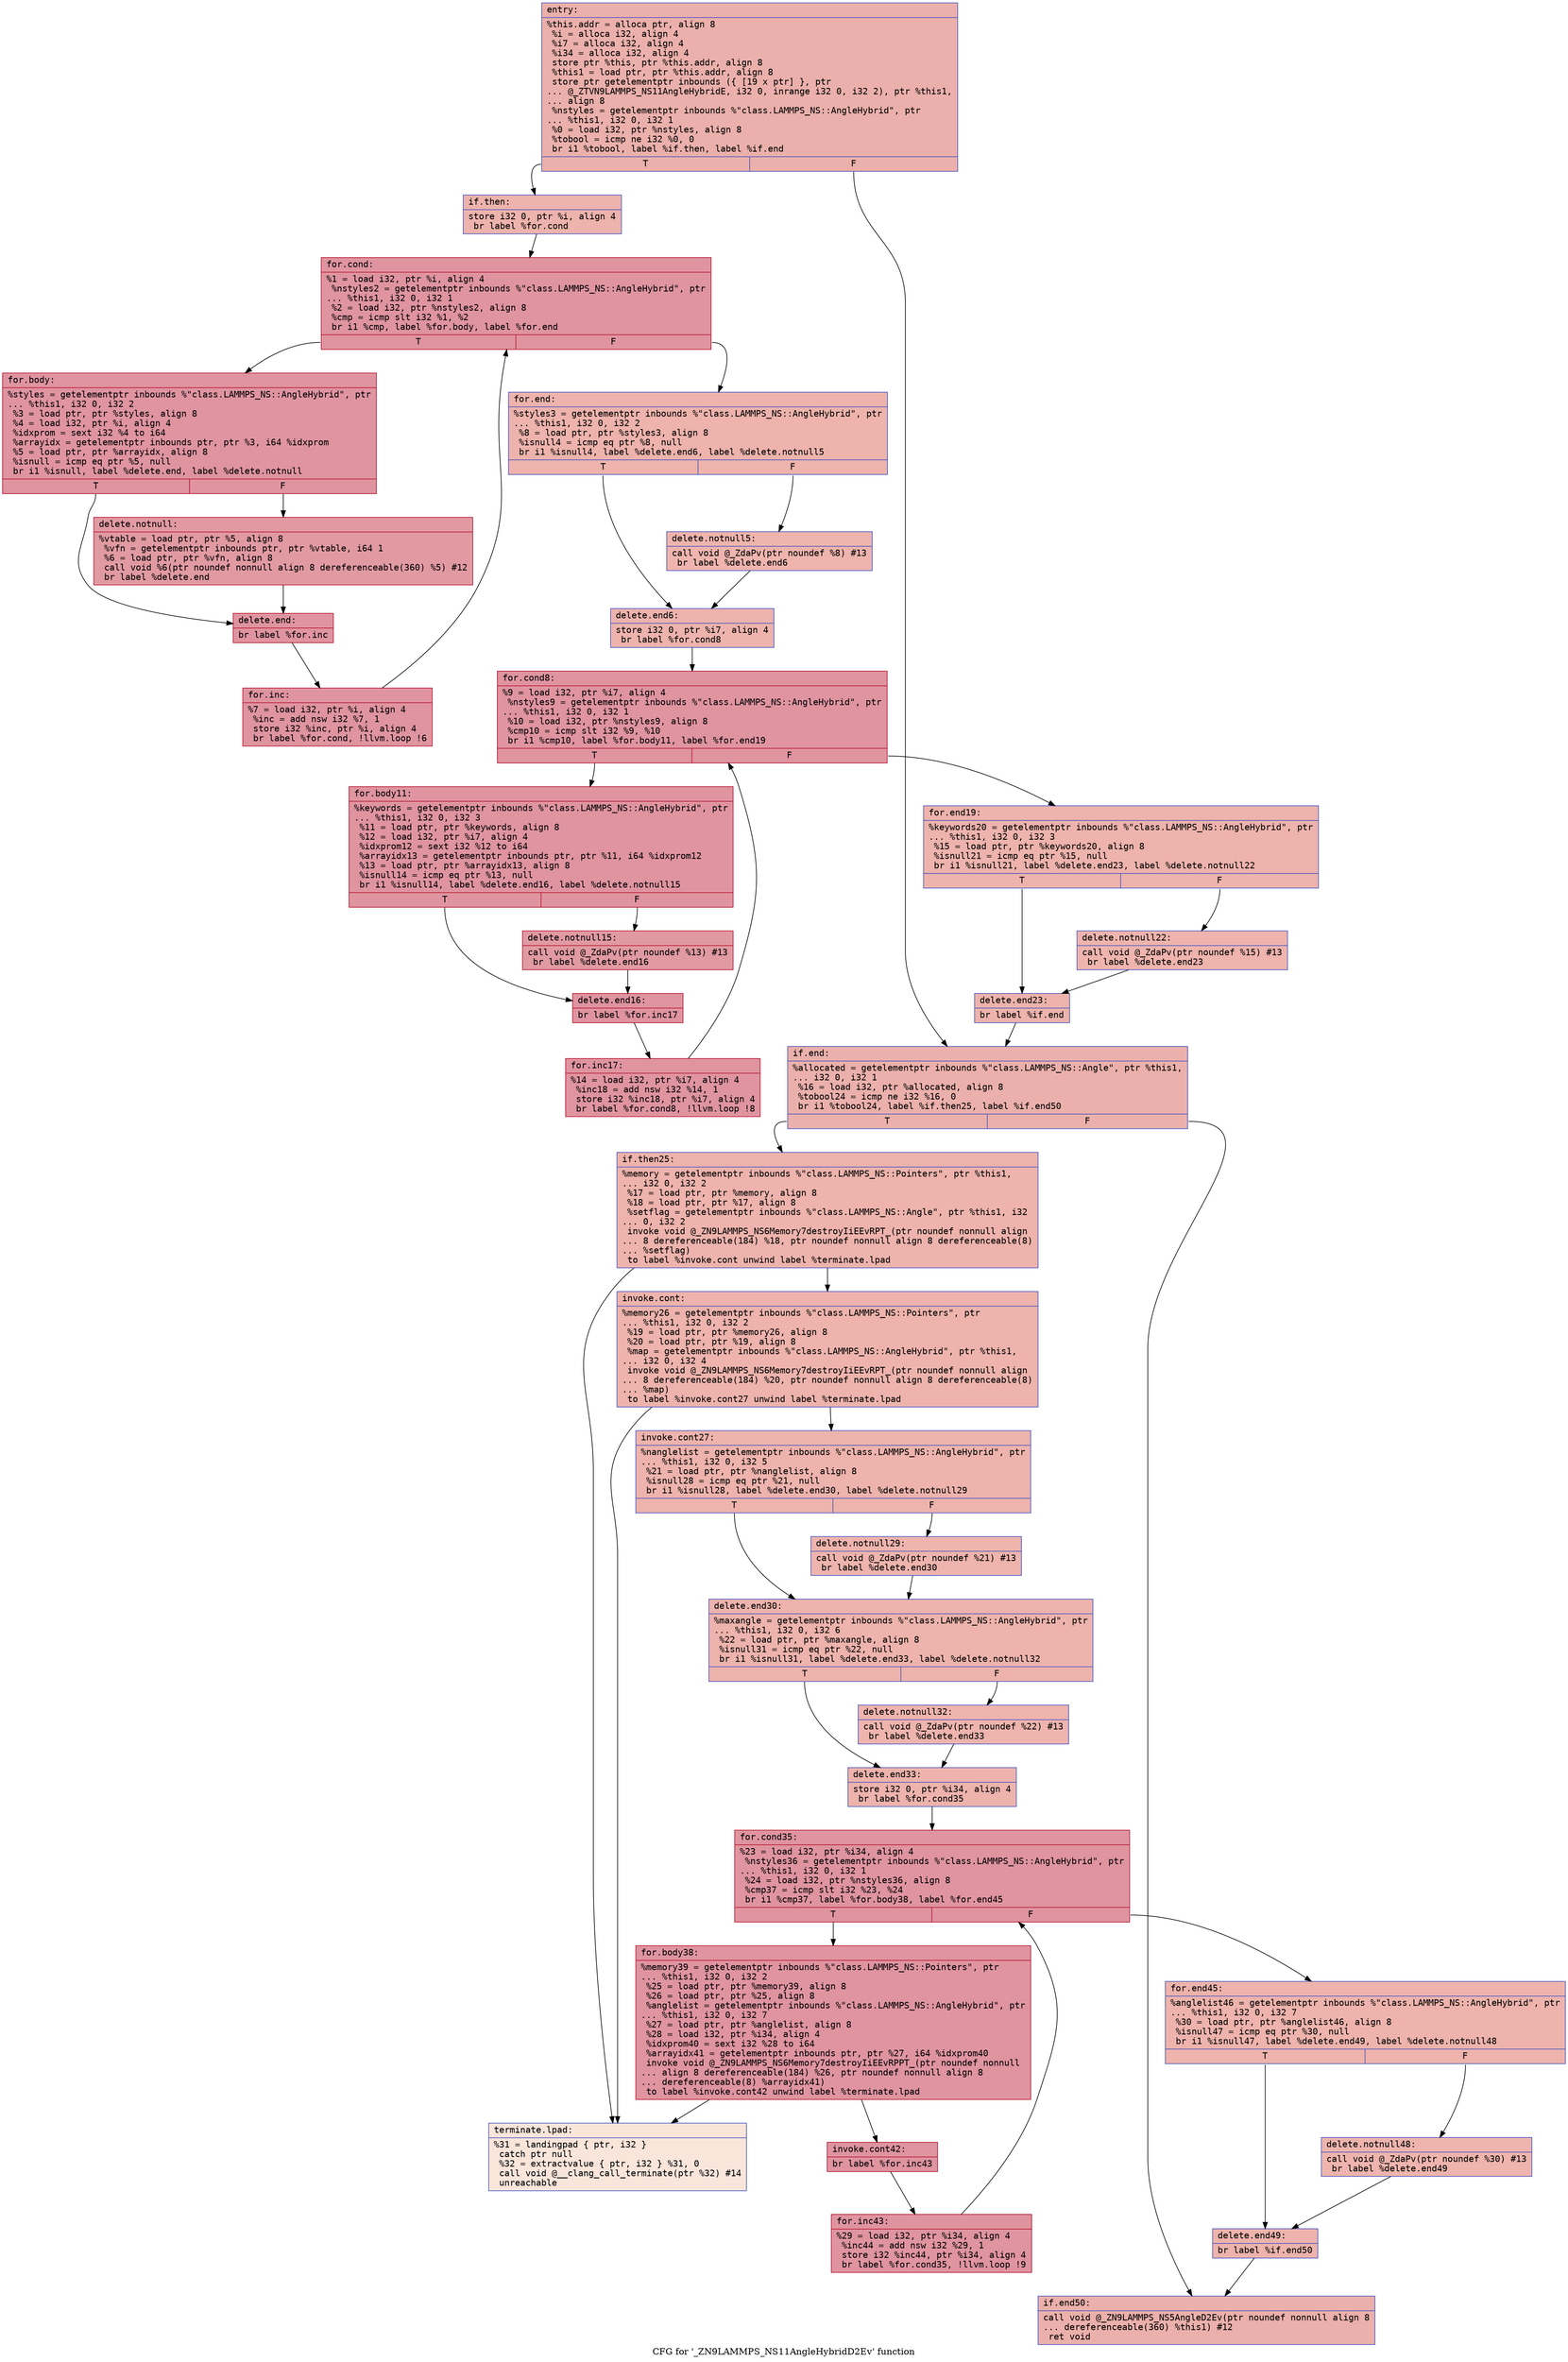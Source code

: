 digraph "CFG for '_ZN9LAMMPS_NS11AngleHybridD2Ev' function" {
	label="CFG for '_ZN9LAMMPS_NS11AngleHybridD2Ev' function";

	Node0x55b510d0f170 [shape=record,color="#3d50c3ff", style=filled, fillcolor="#d24b4070" fontname="Courier",label="{entry:\l|  %this.addr = alloca ptr, align 8\l  %i = alloca i32, align 4\l  %i7 = alloca i32, align 4\l  %i34 = alloca i32, align 4\l  store ptr %this, ptr %this.addr, align 8\l  %this1 = load ptr, ptr %this.addr, align 8\l  store ptr getelementptr inbounds (\{ [19 x ptr] \}, ptr\l... @_ZTVN9LAMMPS_NS11AngleHybridE, i32 0, inrange i32 0, i32 2), ptr %this1,\l... align 8\l  %nstyles = getelementptr inbounds %\"class.LAMMPS_NS::AngleHybrid\", ptr\l... %this1, i32 0, i32 1\l  %0 = load i32, ptr %nstyles, align 8\l  %tobool = icmp ne i32 %0, 0\l  br i1 %tobool, label %if.then, label %if.end\l|{<s0>T|<s1>F}}"];
	Node0x55b510d0f170:s0 -> Node0x55b510d0ffe0[tooltip="entry -> if.then\nProbability 62.50%" ];
	Node0x55b510d0f170:s1 -> Node0x55b510d10050[tooltip="entry -> if.end\nProbability 37.50%" ];
	Node0x55b510d0ffe0 [shape=record,color="#3d50c3ff", style=filled, fillcolor="#d6524470" fontname="Courier",label="{if.then:\l|  store i32 0, ptr %i, align 4\l  br label %for.cond\l}"];
	Node0x55b510d0ffe0 -> Node0x55b510d10270[tooltip="if.then -> for.cond\nProbability 100.00%" ];
	Node0x55b510d10270 [shape=record,color="#b70d28ff", style=filled, fillcolor="#b70d2870" fontname="Courier",label="{for.cond:\l|  %1 = load i32, ptr %i, align 4\l  %nstyles2 = getelementptr inbounds %\"class.LAMMPS_NS::AngleHybrid\", ptr\l... %this1, i32 0, i32 1\l  %2 = load i32, ptr %nstyles2, align 8\l  %cmp = icmp slt i32 %1, %2\l  br i1 %cmp, label %for.body, label %for.end\l|{<s0>T|<s1>F}}"];
	Node0x55b510d10270:s0 -> Node0x55b510d10740[tooltip="for.cond -> for.body\nProbability 96.88%" ];
	Node0x55b510d10270:s1 -> Node0x55b510d107c0[tooltip="for.cond -> for.end\nProbability 3.12%" ];
	Node0x55b510d10740 [shape=record,color="#b70d28ff", style=filled, fillcolor="#b70d2870" fontname="Courier",label="{for.body:\l|  %styles = getelementptr inbounds %\"class.LAMMPS_NS::AngleHybrid\", ptr\l... %this1, i32 0, i32 2\l  %3 = load ptr, ptr %styles, align 8\l  %4 = load i32, ptr %i, align 4\l  %idxprom = sext i32 %4 to i64\l  %arrayidx = getelementptr inbounds ptr, ptr %3, i64 %idxprom\l  %5 = load ptr, ptr %arrayidx, align 8\l  %isnull = icmp eq ptr %5, null\l  br i1 %isnull, label %delete.end, label %delete.notnull\l|{<s0>T|<s1>F}}"];
	Node0x55b510d10740:s0 -> Node0x55b510d10db0[tooltip="for.body -> delete.end\nProbability 37.50%" ];
	Node0x55b510d10740:s1 -> Node0x55b510d10e30[tooltip="for.body -> delete.notnull\nProbability 62.50%" ];
	Node0x55b510d10e30 [shape=record,color="#b70d28ff", style=filled, fillcolor="#bb1b2c70" fontname="Courier",label="{delete.notnull:\l|  %vtable = load ptr, ptr %5, align 8\l  %vfn = getelementptr inbounds ptr, ptr %vtable, i64 1\l  %6 = load ptr, ptr %vfn, align 8\l  call void %6(ptr noundef nonnull align 8 dereferenceable(360) %5) #12\l  br label %delete.end\l}"];
	Node0x55b510d10e30 -> Node0x55b510d10db0[tooltip="delete.notnull -> delete.end\nProbability 100.00%" ];
	Node0x55b510d10db0 [shape=record,color="#b70d28ff", style=filled, fillcolor="#b70d2870" fontname="Courier",label="{delete.end:\l|  br label %for.inc\l}"];
	Node0x55b510d10db0 -> Node0x55b510d11370[tooltip="delete.end -> for.inc\nProbability 100.00%" ];
	Node0x55b510d11370 [shape=record,color="#b70d28ff", style=filled, fillcolor="#b70d2870" fontname="Courier",label="{for.inc:\l|  %7 = load i32, ptr %i, align 4\l  %inc = add nsw i32 %7, 1\l  store i32 %inc, ptr %i, align 4\l  br label %for.cond, !llvm.loop !6\l}"];
	Node0x55b510d11370 -> Node0x55b510d10270[tooltip="for.inc -> for.cond\nProbability 100.00%" ];
	Node0x55b510d107c0 [shape=record,color="#3d50c3ff", style=filled, fillcolor="#d6524470" fontname="Courier",label="{for.end:\l|  %styles3 = getelementptr inbounds %\"class.LAMMPS_NS::AngleHybrid\", ptr\l... %this1, i32 0, i32 2\l  %8 = load ptr, ptr %styles3, align 8\l  %isnull4 = icmp eq ptr %8, null\l  br i1 %isnull4, label %delete.end6, label %delete.notnull5\l|{<s0>T|<s1>F}}"];
	Node0x55b510d107c0:s0 -> Node0x55b510d12700[tooltip="for.end -> delete.end6\nProbability 37.50%" ];
	Node0x55b510d107c0:s1 -> Node0x55b510d12780[tooltip="for.end -> delete.notnull5\nProbability 62.50%" ];
	Node0x55b510d12780 [shape=record,color="#3d50c3ff", style=filled, fillcolor="#d8564670" fontname="Courier",label="{delete.notnull5:\l|  call void @_ZdaPv(ptr noundef %8) #13\l  br label %delete.end6\l}"];
	Node0x55b510d12780 -> Node0x55b510d12700[tooltip="delete.notnull5 -> delete.end6\nProbability 100.00%" ];
	Node0x55b510d12700 [shape=record,color="#3d50c3ff", style=filled, fillcolor="#d6524470" fontname="Courier",label="{delete.end6:\l|  store i32 0, ptr %i7, align 4\l  br label %for.cond8\l}"];
	Node0x55b510d12700 -> Node0x55b510d12ba0[tooltip="delete.end6 -> for.cond8\nProbability 100.00%" ];
	Node0x55b510d12ba0 [shape=record,color="#b70d28ff", style=filled, fillcolor="#b70d2870" fontname="Courier",label="{for.cond8:\l|  %9 = load i32, ptr %i7, align 4\l  %nstyles9 = getelementptr inbounds %\"class.LAMMPS_NS::AngleHybrid\", ptr\l... %this1, i32 0, i32 1\l  %10 = load i32, ptr %nstyles9, align 8\l  %cmp10 = icmp slt i32 %9, %10\l  br i1 %cmp10, label %for.body11, label %for.end19\l|{<s0>T|<s1>F}}"];
	Node0x55b510d12ba0:s0 -> Node0x55b510d12ee0[tooltip="for.cond8 -> for.body11\nProbability 96.88%" ];
	Node0x55b510d12ba0:s1 -> Node0x55b510d12f60[tooltip="for.cond8 -> for.end19\nProbability 3.12%" ];
	Node0x55b510d12ee0 [shape=record,color="#b70d28ff", style=filled, fillcolor="#b70d2870" fontname="Courier",label="{for.body11:\l|  %keywords = getelementptr inbounds %\"class.LAMMPS_NS::AngleHybrid\", ptr\l... %this1, i32 0, i32 3\l  %11 = load ptr, ptr %keywords, align 8\l  %12 = load i32, ptr %i7, align 4\l  %idxprom12 = sext i32 %12 to i64\l  %arrayidx13 = getelementptr inbounds ptr, ptr %11, i64 %idxprom12\l  %13 = load ptr, ptr %arrayidx13, align 8\l  %isnull14 = icmp eq ptr %13, null\l  br i1 %isnull14, label %delete.end16, label %delete.notnull15\l|{<s0>T|<s1>F}}"];
	Node0x55b510d12ee0:s0 -> Node0x55b510d13530[tooltip="for.body11 -> delete.end16\nProbability 37.50%" ];
	Node0x55b510d12ee0:s1 -> Node0x55b510d135e0[tooltip="for.body11 -> delete.notnull15\nProbability 62.50%" ];
	Node0x55b510d135e0 [shape=record,color="#b70d28ff", style=filled, fillcolor="#bb1b2c70" fontname="Courier",label="{delete.notnull15:\l|  call void @_ZdaPv(ptr noundef %13) #13\l  br label %delete.end16\l}"];
	Node0x55b510d135e0 -> Node0x55b510d13530[tooltip="delete.notnull15 -> delete.end16\nProbability 100.00%" ];
	Node0x55b510d13530 [shape=record,color="#b70d28ff", style=filled, fillcolor="#b70d2870" fontname="Courier",label="{delete.end16:\l|  br label %for.inc17\l}"];
	Node0x55b510d13530 -> Node0x55b510d13940[tooltip="delete.end16 -> for.inc17\nProbability 100.00%" ];
	Node0x55b510d13940 [shape=record,color="#b70d28ff", style=filled, fillcolor="#b70d2870" fontname="Courier",label="{for.inc17:\l|  %14 = load i32, ptr %i7, align 4\l  %inc18 = add nsw i32 %14, 1\l  store i32 %inc18, ptr %i7, align 4\l  br label %for.cond8, !llvm.loop !8\l}"];
	Node0x55b510d13940 -> Node0x55b510d12ba0[tooltip="for.inc17 -> for.cond8\nProbability 100.00%" ];
	Node0x55b510d12f60 [shape=record,color="#3d50c3ff", style=filled, fillcolor="#d6524470" fontname="Courier",label="{for.end19:\l|  %keywords20 = getelementptr inbounds %\"class.LAMMPS_NS::AngleHybrid\", ptr\l... %this1, i32 0, i32 3\l  %15 = load ptr, ptr %keywords20, align 8\l  %isnull21 = icmp eq ptr %15, null\l  br i1 %isnull21, label %delete.end23, label %delete.notnull22\l|{<s0>T|<s1>F}}"];
	Node0x55b510d12f60:s0 -> Node0x55b510d13f70[tooltip="for.end19 -> delete.end23\nProbability 37.50%" ];
	Node0x55b510d12f60:s1 -> Node0x55b510d14020[tooltip="for.end19 -> delete.notnull22\nProbability 62.50%" ];
	Node0x55b510d14020 [shape=record,color="#3d50c3ff", style=filled, fillcolor="#d8564670" fontname="Courier",label="{delete.notnull22:\l|  call void @_ZdaPv(ptr noundef %15) #13\l  br label %delete.end23\l}"];
	Node0x55b510d14020 -> Node0x55b510d13f70[tooltip="delete.notnull22 -> delete.end23\nProbability 100.00%" ];
	Node0x55b510d13f70 [shape=record,color="#3d50c3ff", style=filled, fillcolor="#d6524470" fontname="Courier",label="{delete.end23:\l|  br label %if.end\l}"];
	Node0x55b510d13f70 -> Node0x55b510d10050[tooltip="delete.end23 -> if.end\nProbability 100.00%" ];
	Node0x55b510d10050 [shape=record,color="#3d50c3ff", style=filled, fillcolor="#d24b4070" fontname="Courier",label="{if.end:\l|  %allocated = getelementptr inbounds %\"class.LAMMPS_NS::Angle\", ptr %this1,\l... i32 0, i32 1\l  %16 = load i32, ptr %allocated, align 8\l  %tobool24 = icmp ne i32 %16, 0\l  br i1 %tobool24, label %if.then25, label %if.end50\l|{<s0>T|<s1>F}}"];
	Node0x55b510d10050:s0 -> Node0x55b510d14b80[tooltip="if.end -> if.then25\nProbability 62.50%" ];
	Node0x55b510d10050:s1 -> Node0x55b510d14c00[tooltip="if.end -> if.end50\nProbability 37.50%" ];
	Node0x55b510d14b80 [shape=record,color="#3d50c3ff", style=filled, fillcolor="#d6524470" fontname="Courier",label="{if.then25:\l|  %memory = getelementptr inbounds %\"class.LAMMPS_NS::Pointers\", ptr %this1,\l... i32 0, i32 2\l  %17 = load ptr, ptr %memory, align 8\l  %18 = load ptr, ptr %17, align 8\l  %setflag = getelementptr inbounds %\"class.LAMMPS_NS::Angle\", ptr %this1, i32\l... 0, i32 2\l  invoke void @_ZN9LAMMPS_NS6Memory7destroyIiEEvRPT_(ptr noundef nonnull align\l... 8 dereferenceable(184) %18, ptr noundef nonnull align 8 dereferenceable(8)\l... %setflag)\l          to label %invoke.cont unwind label %terminate.lpad\l}"];
	Node0x55b510d14b80 -> Node0x55b510d0f450[tooltip="if.then25 -> invoke.cont\nProbability 100.00%" ];
	Node0x55b510d14b80 -> Node0x55b510d0f4d0[tooltip="if.then25 -> terminate.lpad\nProbability 0.00%" ];
	Node0x55b510d0f450 [shape=record,color="#3d50c3ff", style=filled, fillcolor="#d6524470" fontname="Courier",label="{invoke.cont:\l|  %memory26 = getelementptr inbounds %\"class.LAMMPS_NS::Pointers\", ptr\l... %this1, i32 0, i32 2\l  %19 = load ptr, ptr %memory26, align 8\l  %20 = load ptr, ptr %19, align 8\l  %map = getelementptr inbounds %\"class.LAMMPS_NS::AngleHybrid\", ptr %this1,\l... i32 0, i32 4\l  invoke void @_ZN9LAMMPS_NS6Memory7destroyIiEEvRPT_(ptr noundef nonnull align\l... 8 dereferenceable(184) %20, ptr noundef nonnull align 8 dereferenceable(8)\l... %map)\l          to label %invoke.cont27 unwind label %terminate.lpad\l}"];
	Node0x55b510d0f450 -> Node0x55b510d15ef0[tooltip="invoke.cont -> invoke.cont27\nProbability 100.00%" ];
	Node0x55b510d0f450 -> Node0x55b510d0f4d0[tooltip="invoke.cont -> terminate.lpad\nProbability 0.00%" ];
	Node0x55b510d15ef0 [shape=record,color="#3d50c3ff", style=filled, fillcolor="#d6524470" fontname="Courier",label="{invoke.cont27:\l|  %nanglelist = getelementptr inbounds %\"class.LAMMPS_NS::AngleHybrid\", ptr\l... %this1, i32 0, i32 5\l  %21 = load ptr, ptr %nanglelist, align 8\l  %isnull28 = icmp eq ptr %21, null\l  br i1 %isnull28, label %delete.end30, label %delete.notnull29\l|{<s0>T|<s1>F}}"];
	Node0x55b510d15ef0:s0 -> Node0x55b510d162e0[tooltip="invoke.cont27 -> delete.end30\nProbability 37.50%" ];
	Node0x55b510d15ef0:s1 -> Node0x55b510d16390[tooltip="invoke.cont27 -> delete.notnull29\nProbability 62.50%" ];
	Node0x55b510d16390 [shape=record,color="#3d50c3ff", style=filled, fillcolor="#d8564670" fontname="Courier",label="{delete.notnull29:\l|  call void @_ZdaPv(ptr noundef %21) #13\l  br label %delete.end30\l}"];
	Node0x55b510d16390 -> Node0x55b510d162e0[tooltip="delete.notnull29 -> delete.end30\nProbability 100.00%" ];
	Node0x55b510d162e0 [shape=record,color="#3d50c3ff", style=filled, fillcolor="#d6524470" fontname="Courier",label="{delete.end30:\l|  %maxangle = getelementptr inbounds %\"class.LAMMPS_NS::AngleHybrid\", ptr\l... %this1, i32 0, i32 6\l  %22 = load ptr, ptr %maxangle, align 8\l  %isnull31 = icmp eq ptr %22, null\l  br i1 %isnull31, label %delete.end33, label %delete.notnull32\l|{<s0>T|<s1>F}}"];
	Node0x55b510d162e0:s0 -> Node0x55b510d16880[tooltip="delete.end30 -> delete.end33\nProbability 37.50%" ];
	Node0x55b510d162e0:s1 -> Node0x55b510d16930[tooltip="delete.end30 -> delete.notnull32\nProbability 62.50%" ];
	Node0x55b510d16930 [shape=record,color="#3d50c3ff", style=filled, fillcolor="#d8564670" fontname="Courier",label="{delete.notnull32:\l|  call void @_ZdaPv(ptr noundef %22) #13\l  br label %delete.end33\l}"];
	Node0x55b510d16930 -> Node0x55b510d16880[tooltip="delete.notnull32 -> delete.end33\nProbability 100.00%" ];
	Node0x55b510d16880 [shape=record,color="#3d50c3ff", style=filled, fillcolor="#d6524470" fontname="Courier",label="{delete.end33:\l|  store i32 0, ptr %i34, align 4\l  br label %for.cond35\l}"];
	Node0x55b510d16880 -> Node0x55b510d16cb0[tooltip="delete.end33 -> for.cond35\nProbability 100.00%" ];
	Node0x55b510d16cb0 [shape=record,color="#b70d28ff", style=filled, fillcolor="#b70d2870" fontname="Courier",label="{for.cond35:\l|  %23 = load i32, ptr %i34, align 4\l  %nstyles36 = getelementptr inbounds %\"class.LAMMPS_NS::AngleHybrid\", ptr\l... %this1, i32 0, i32 1\l  %24 = load i32, ptr %nstyles36, align 8\l  %cmp37 = icmp slt i32 %23, %24\l  br i1 %cmp37, label %for.body38, label %for.end45\l|{<s0>T|<s1>F}}"];
	Node0x55b510d16cb0:s0 -> Node0x55b510d16fc0[tooltip="for.cond35 -> for.body38\nProbability 96.88%" ];
	Node0x55b510d16cb0:s1 -> Node0x55b510d17040[tooltip="for.cond35 -> for.end45\nProbability 3.12%" ];
	Node0x55b510d16fc0 [shape=record,color="#b70d28ff", style=filled, fillcolor="#b70d2870" fontname="Courier",label="{for.body38:\l|  %memory39 = getelementptr inbounds %\"class.LAMMPS_NS::Pointers\", ptr\l... %this1, i32 0, i32 2\l  %25 = load ptr, ptr %memory39, align 8\l  %26 = load ptr, ptr %25, align 8\l  %anglelist = getelementptr inbounds %\"class.LAMMPS_NS::AngleHybrid\", ptr\l... %this1, i32 0, i32 7\l  %27 = load ptr, ptr %anglelist, align 8\l  %28 = load i32, ptr %i34, align 4\l  %idxprom40 = sext i32 %28 to i64\l  %arrayidx41 = getelementptr inbounds ptr, ptr %27, i64 %idxprom40\l  invoke void @_ZN9LAMMPS_NS6Memory7destroyIiEEvRPPT_(ptr noundef nonnull\l... align 8 dereferenceable(184) %26, ptr noundef nonnull align 8\l... dereferenceable(8) %arrayidx41)\l          to label %invoke.cont42 unwind label %terminate.lpad\l}"];
	Node0x55b510d16fc0 -> Node0x55b510d176f0[tooltip="for.body38 -> invoke.cont42\nProbability 100.00%" ];
	Node0x55b510d16fc0 -> Node0x55b510d0f4d0[tooltip="for.body38 -> terminate.lpad\nProbability 0.00%" ];
	Node0x55b510d176f0 [shape=record,color="#b70d28ff", style=filled, fillcolor="#b70d2870" fontname="Courier",label="{invoke.cont42:\l|  br label %for.inc43\l}"];
	Node0x55b510d176f0 -> Node0x55b510d17a10[tooltip="invoke.cont42 -> for.inc43\nProbability 100.00%" ];
	Node0x55b510d17a10 [shape=record,color="#b70d28ff", style=filled, fillcolor="#b70d2870" fontname="Courier",label="{for.inc43:\l|  %29 = load i32, ptr %i34, align 4\l  %inc44 = add nsw i32 %29, 1\l  store i32 %inc44, ptr %i34, align 4\l  br label %for.cond35, !llvm.loop !9\l}"];
	Node0x55b510d17a10 -> Node0x55b510d16cb0[tooltip="for.inc43 -> for.cond35\nProbability 100.00%" ];
	Node0x55b510d17040 [shape=record,color="#3d50c3ff", style=filled, fillcolor="#d6524470" fontname="Courier",label="{for.end45:\l|  %anglelist46 = getelementptr inbounds %\"class.LAMMPS_NS::AngleHybrid\", ptr\l... %this1, i32 0, i32 7\l  %30 = load ptr, ptr %anglelist46, align 8\l  %isnull47 = icmp eq ptr %30, null\l  br i1 %isnull47, label %delete.end49, label %delete.notnull48\l|{<s0>T|<s1>F}}"];
	Node0x55b510d17040:s0 -> Node0x55b510d18070[tooltip="for.end45 -> delete.end49\nProbability 37.50%" ];
	Node0x55b510d17040:s1 -> Node0x55b510d18120[tooltip="for.end45 -> delete.notnull48\nProbability 62.50%" ];
	Node0x55b510d18120 [shape=record,color="#3d50c3ff", style=filled, fillcolor="#d8564670" fontname="Courier",label="{delete.notnull48:\l|  call void @_ZdaPv(ptr noundef %30) #13\l  br label %delete.end49\l}"];
	Node0x55b510d18120 -> Node0x55b510d18070[tooltip="delete.notnull48 -> delete.end49\nProbability 100.00%" ];
	Node0x55b510d18070 [shape=record,color="#3d50c3ff", style=filled, fillcolor="#d6524470" fontname="Courier",label="{delete.end49:\l|  br label %if.end50\l}"];
	Node0x55b510d18070 -> Node0x55b510d14c00[tooltip="delete.end49 -> if.end50\nProbability 100.00%" ];
	Node0x55b510d14c00 [shape=record,color="#3d50c3ff", style=filled, fillcolor="#d24b4070" fontname="Courier",label="{if.end50:\l|  call void @_ZN9LAMMPS_NS5AngleD2Ev(ptr noundef nonnull align 8\l... dereferenceable(360) %this1) #12\l  ret void\l}"];
	Node0x55b510d0f4d0 [shape=record,color="#3d50c3ff", style=filled, fillcolor="#f4c5ad70" fontname="Courier",label="{terminate.lpad:\l|  %31 = landingpad \{ ptr, i32 \}\l          catch ptr null\l  %32 = extractvalue \{ ptr, i32 \} %31, 0\l  call void @__clang_call_terminate(ptr %32) #14\l  unreachable\l}"];
}
